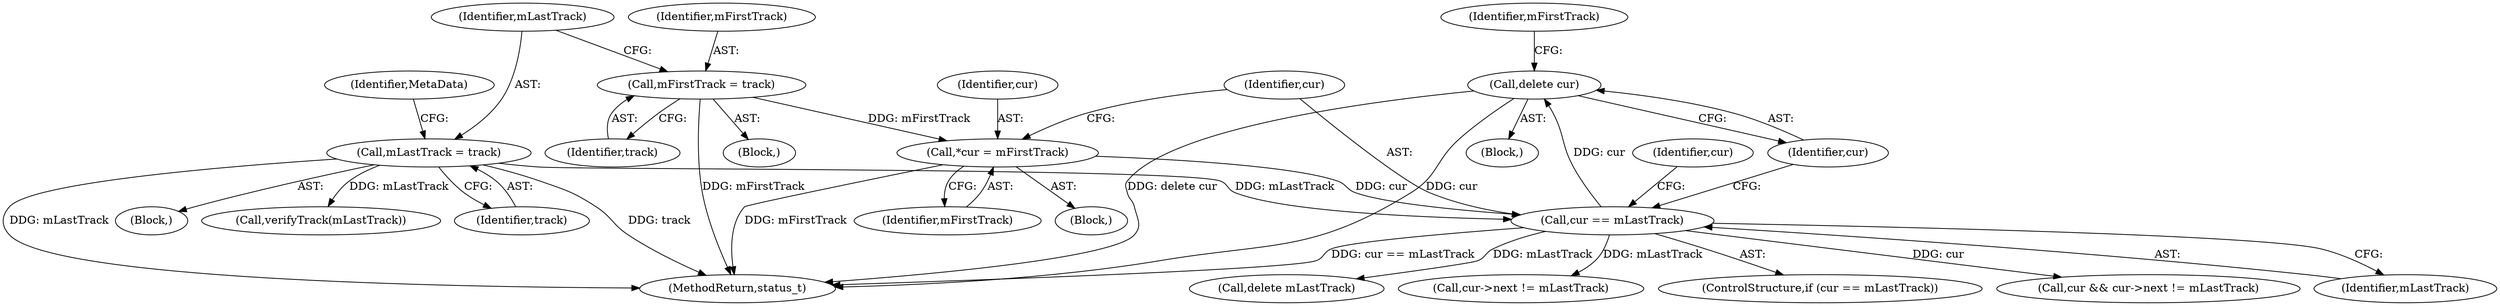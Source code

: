 digraph "0_Android_463a6f807e187828442949d1924e143cf07778c6@API" {
"1000524" [label="(Call,delete cur)"];
"1000520" [label="(Call,cur == mLastTrack)"];
"1000516" [label="(Call,*cur = mFirstTrack)"];
"1000442" [label="(Call,mFirstTrack = track)"];
"1000445" [label="(Call,mLastTrack = track)"];
"1000518" [label="(Identifier,mFirstTrack)"];
"1000520" [label="(Call,cur == mLastTrack)"];
"1000422" [label="(Block,)"];
"1000448" [label="(Identifier,MetaData)"];
"1000562" [label="(Call,verifyTrack(mLastTrack))"];
"1000552" [label="(Call,delete mLastTrack)"];
"1000447" [label="(Identifier,track)"];
"1000517" [label="(Identifier,cur)"];
"1000444" [label="(Identifier,track)"];
"1000536" [label="(Call,cur->next != mLastTrack)"];
"1000525" [label="(Identifier,cur)"];
"1000516" [label="(Call,*cur = mFirstTrack)"];
"1000535" [label="(Identifier,cur)"];
"1000514" [label="(Block,)"];
"1000445" [label="(Call,mLastTrack = track)"];
"1000527" [label="(Identifier,mFirstTrack)"];
"1000443" [label="(Identifier,mFirstTrack)"];
"1000523" [label="(Block,)"];
"1000519" [label="(ControlStructure,if (cur == mLastTrack))"];
"1000442" [label="(Call,mFirstTrack = track)"];
"1000534" [label="(Call,cur && cur->next != mLastTrack)"];
"1002918" [label="(MethodReturn,status_t)"];
"1000446" [label="(Identifier,mLastTrack)"];
"1000521" [label="(Identifier,cur)"];
"1000441" [label="(Block,)"];
"1000524" [label="(Call,delete cur)"];
"1000522" [label="(Identifier,mLastTrack)"];
"1000524" -> "1000523"  [label="AST: "];
"1000524" -> "1000525"  [label="CFG: "];
"1000525" -> "1000524"  [label="AST: "];
"1000527" -> "1000524"  [label="CFG: "];
"1000524" -> "1002918"  [label="DDG: cur"];
"1000524" -> "1002918"  [label="DDG: delete cur"];
"1000520" -> "1000524"  [label="DDG: cur"];
"1000520" -> "1000519"  [label="AST: "];
"1000520" -> "1000522"  [label="CFG: "];
"1000521" -> "1000520"  [label="AST: "];
"1000522" -> "1000520"  [label="AST: "];
"1000525" -> "1000520"  [label="CFG: "];
"1000535" -> "1000520"  [label="CFG: "];
"1000520" -> "1002918"  [label="DDG: cur == mLastTrack"];
"1000516" -> "1000520"  [label="DDG: cur"];
"1000445" -> "1000520"  [label="DDG: mLastTrack"];
"1000520" -> "1000534"  [label="DDG: cur"];
"1000520" -> "1000536"  [label="DDG: mLastTrack"];
"1000520" -> "1000552"  [label="DDG: mLastTrack"];
"1000516" -> "1000514"  [label="AST: "];
"1000516" -> "1000518"  [label="CFG: "];
"1000517" -> "1000516"  [label="AST: "];
"1000518" -> "1000516"  [label="AST: "];
"1000521" -> "1000516"  [label="CFG: "];
"1000516" -> "1002918"  [label="DDG: mFirstTrack"];
"1000442" -> "1000516"  [label="DDG: mFirstTrack"];
"1000442" -> "1000441"  [label="AST: "];
"1000442" -> "1000444"  [label="CFG: "];
"1000443" -> "1000442"  [label="AST: "];
"1000444" -> "1000442"  [label="AST: "];
"1000446" -> "1000442"  [label="CFG: "];
"1000442" -> "1002918"  [label="DDG: mFirstTrack"];
"1000445" -> "1000422"  [label="AST: "];
"1000445" -> "1000447"  [label="CFG: "];
"1000446" -> "1000445"  [label="AST: "];
"1000447" -> "1000445"  [label="AST: "];
"1000448" -> "1000445"  [label="CFG: "];
"1000445" -> "1002918"  [label="DDG: mLastTrack"];
"1000445" -> "1002918"  [label="DDG: track"];
"1000445" -> "1000562"  [label="DDG: mLastTrack"];
}
